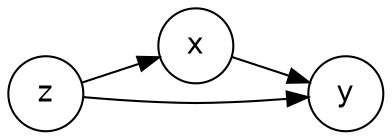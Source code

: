 digraph boxes_and_circles {

  # a 'graph' statement
  graph [overlap = true, 
        rankdir = LR,
        fontsize = 10]

  # 'node' statement

  node [shape = circle,
        fontname = Helvetica
        fixedsize = true] // sets as circles
        
  x; y; z

  # several 'edge' statements
 
  x -> y
  z -> {x y}
}